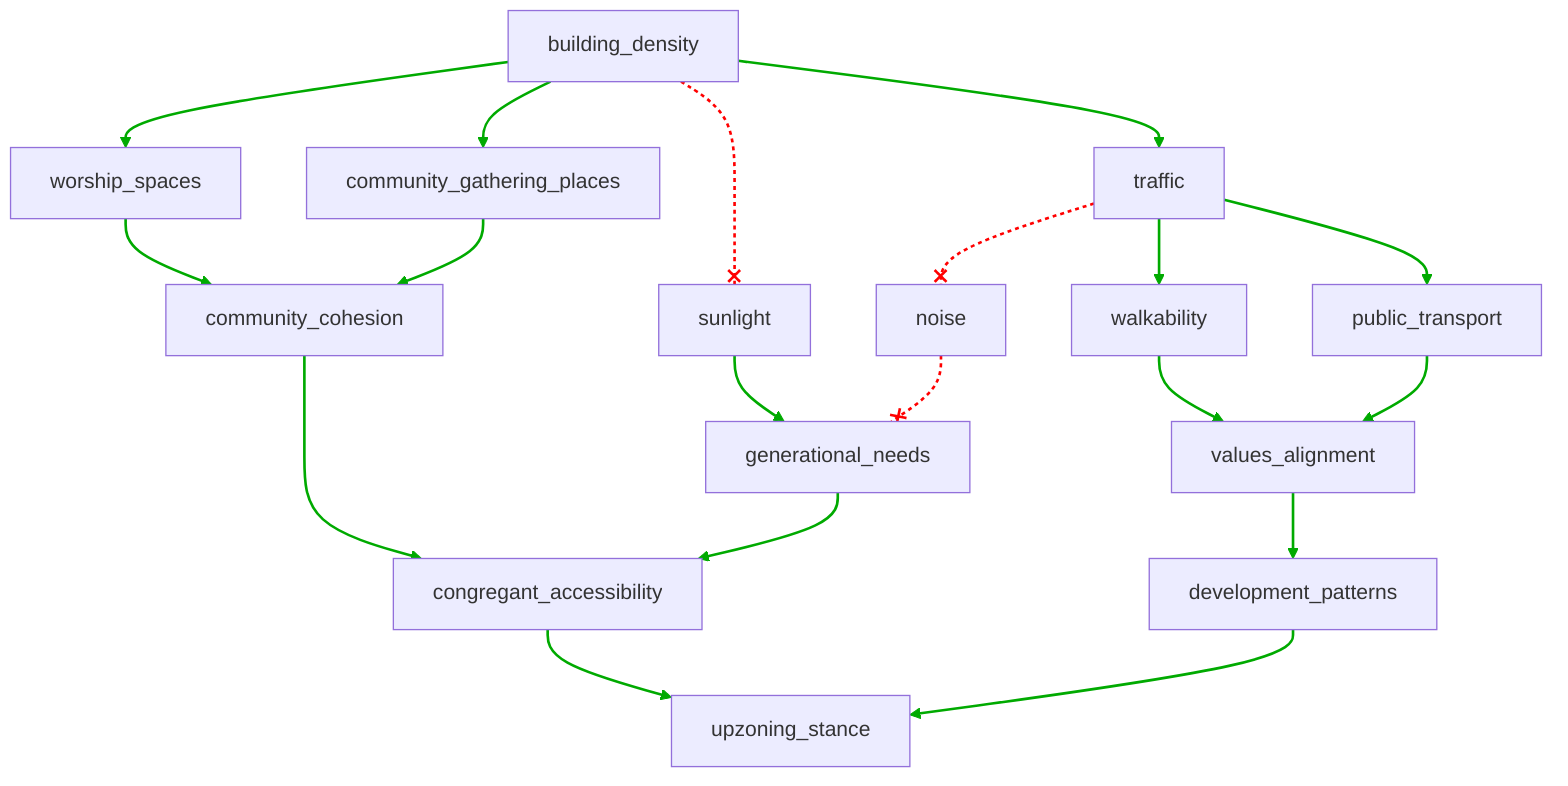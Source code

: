 flowchart TD
n1[building_density]
n2[worship_spaces]
n3[community_gathering_places]
n4[traffic]
n5[sunlight]
n6[noise]
n7[walkability]
n8[public_transport]
n9[community_cohesion]
n10[generational_needs]
n11[values_alignment]
n12[congregant_accessibility]
n13[development_patterns]
n14[upzoning_stance]
n1 --> n2
n1 --> n3
n1 --> n4
n1 --x n5
n4 --x n6
n4 --> n7
n4 --> n8
n2 --> n9
n3 --> n9
n5 --> n10
n6 --x n10
n7 --> n11
n8 --> n11
n9 --> n12
n10 --> n12
n11 --> n13
n12 --> n14
n13 --> n14
linkStyle 0 stroke:#00AA00,stroke-width:2px
linkStyle 1 stroke:#00AA00,stroke-width:2px
linkStyle 2 stroke:#00AA00,stroke-width:2px
linkStyle 3 stroke:#FF0000,stroke-dasharray:3,stroke-width:2px
linkStyle 4 stroke:#FF0000,stroke-dasharray:3,stroke-width:2px
linkStyle 5 stroke:#00AA00,stroke-width:2px
linkStyle 6 stroke:#00AA00,stroke-width:2px
linkStyle 7 stroke:#00AA00,stroke-width:2px
linkStyle 8 stroke:#00AA00,stroke-width:2px
linkStyle 9 stroke:#00AA00,stroke-width:2px
linkStyle 10 stroke:#FF0000,stroke-dasharray:3,stroke-width:2px
linkStyle 11 stroke:#00AA00,stroke-width:2px
linkStyle 12 stroke:#00AA00,stroke-width:2px
linkStyle 13 stroke:#00AA00,stroke-width:2px
linkStyle 14 stroke:#00AA00,stroke-width:2px
linkStyle 15 stroke:#00AA00,stroke-width:2px
linkStyle 16 stroke:#00AA00,stroke-width:2px
linkStyle 17 stroke:#00AA00,stroke-width:2px